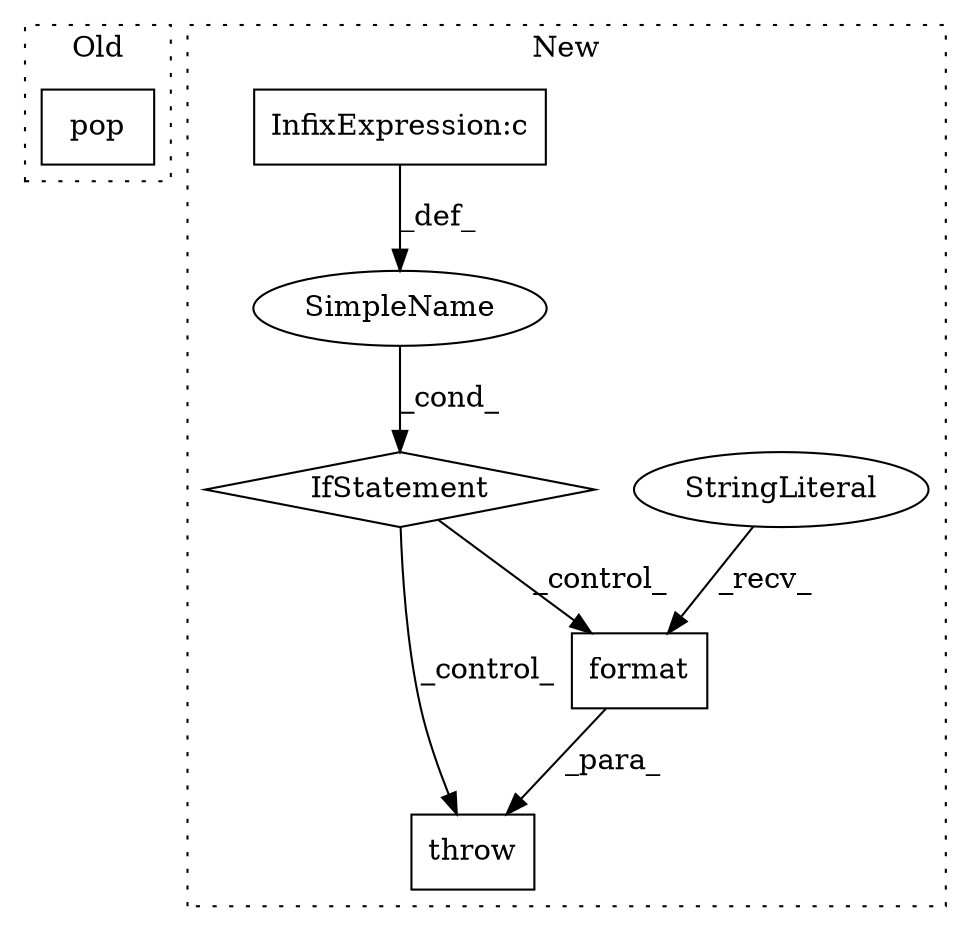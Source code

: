 digraph G {
subgraph cluster0 {
1 [label="pop" a="32" s="7530,7535" l="4,1" shape="box"];
label = "Old";
style="dotted";
}
subgraph cluster1 {
2 [label="format" a="32" s="7986,7994" l="7,1" shape="box"];
3 [label="StringLiteral" a="45" s="7941" l="44" shape="ellipse"];
4 [label="IfStatement" a="25" s="7867,7906" l="4,2" shape="diamond"];
5 [label="SimpleName" a="42" s="" l="" shape="ellipse"];
6 [label="throw" a="53" s="7924" l="6" shape="box"];
7 [label="InfixExpression:c" a="27" s="7878" l="4" shape="box"];
label = "New";
style="dotted";
}
2 -> 6 [label="_para_"];
3 -> 2 [label="_recv_"];
4 -> 2 [label="_control_"];
4 -> 6 [label="_control_"];
5 -> 4 [label="_cond_"];
7 -> 5 [label="_def_"];
}